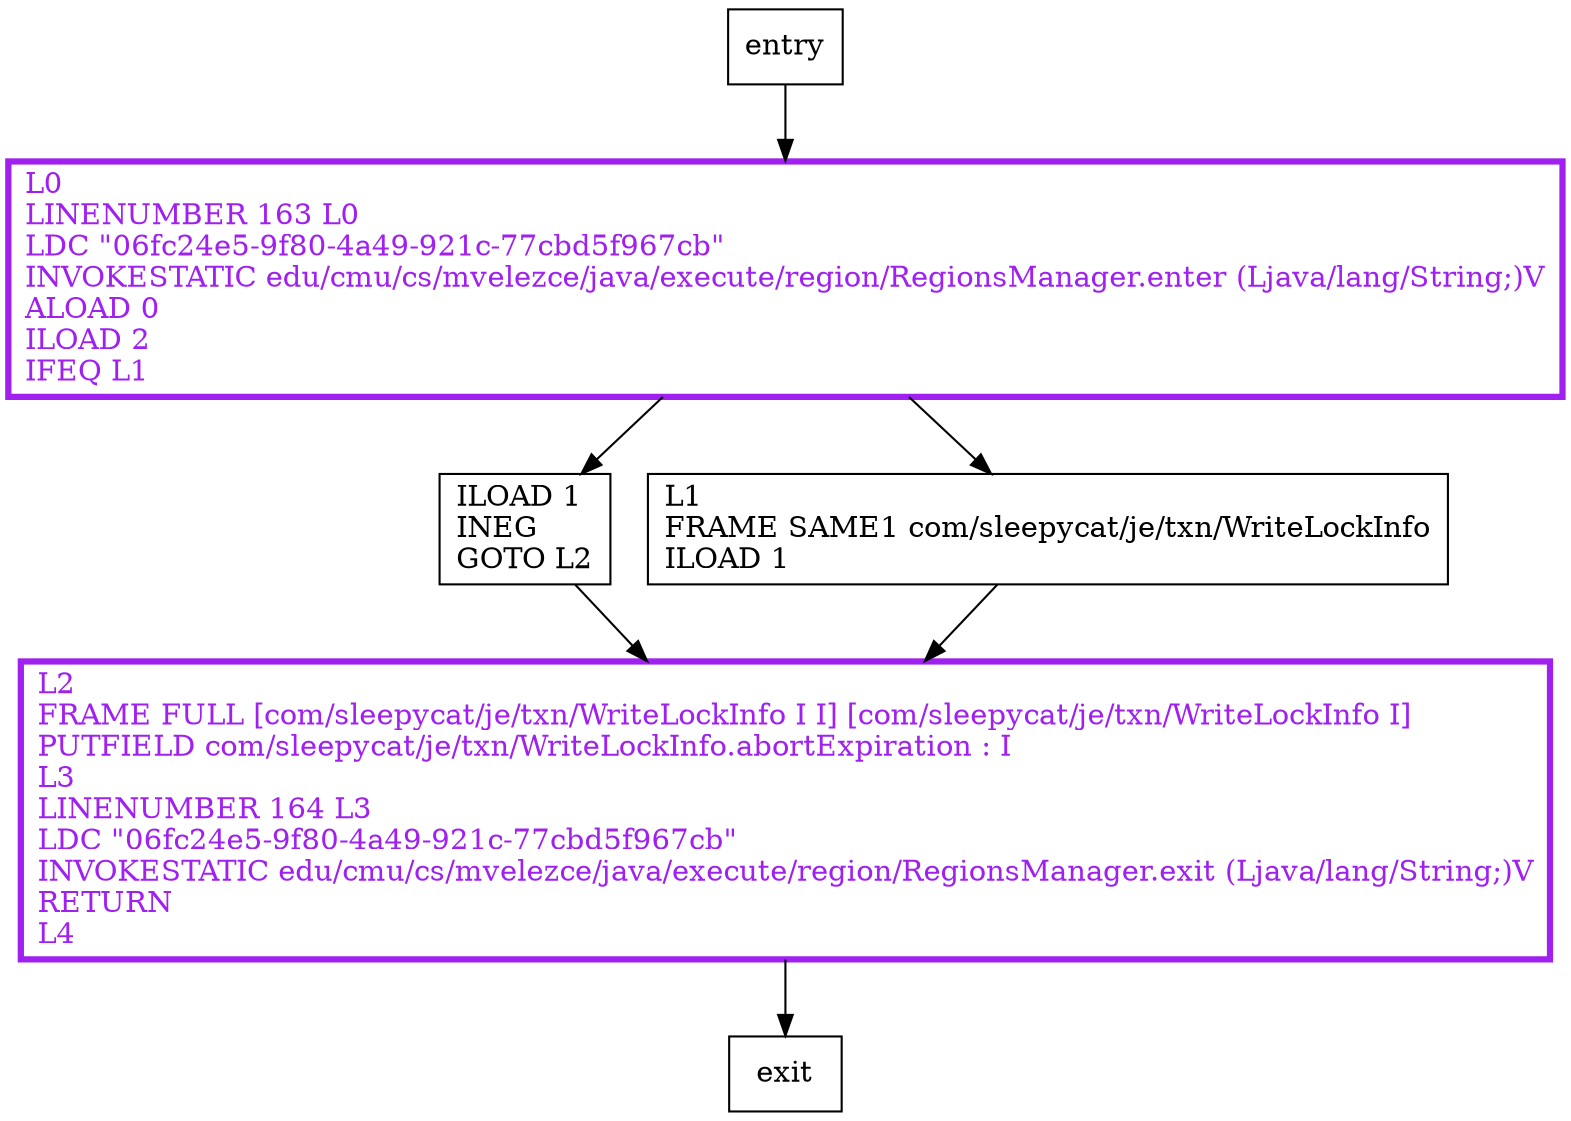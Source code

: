 digraph setAbortExpiration {
node [shape=record];
824663326 [label="L0\lLINENUMBER 163 L0\lLDC \"06fc24e5-9f80-4a49-921c-77cbd5f967cb\"\lINVOKESTATIC edu/cmu/cs/mvelezce/java/execute/region/RegionsManager.enter (Ljava/lang/String;)V\lALOAD 0\lILOAD 2\lIFEQ L1\l"];
1711507945 [label="ILOAD 1\lINEG\lGOTO L2\l"];
1822188092 [label="L1\lFRAME SAME1 com/sleepycat/je/txn/WriteLockInfo\lILOAD 1\l"];
1930278831 [label="L2\lFRAME FULL [com/sleepycat/je/txn/WriteLockInfo I I] [com/sleepycat/je/txn/WriteLockInfo I]\lPUTFIELD com/sleepycat/je/txn/WriteLockInfo.abortExpiration : I\lL3\lLINENUMBER 164 L3\lLDC \"06fc24e5-9f80-4a49-921c-77cbd5f967cb\"\lINVOKESTATIC edu/cmu/cs/mvelezce/java/execute/region/RegionsManager.exit (Ljava/lang/String;)V\lRETURN\lL4\l"];
entry;
exit;
entry -> 824663326
824663326 -> 1711507945
824663326 -> 1822188092
1711507945 -> 1930278831
1822188092 -> 1930278831
1930278831 -> exit
824663326[fontcolor="purple", penwidth=3, color="purple"];
1930278831[fontcolor="purple", penwidth=3, color="purple"];
}
